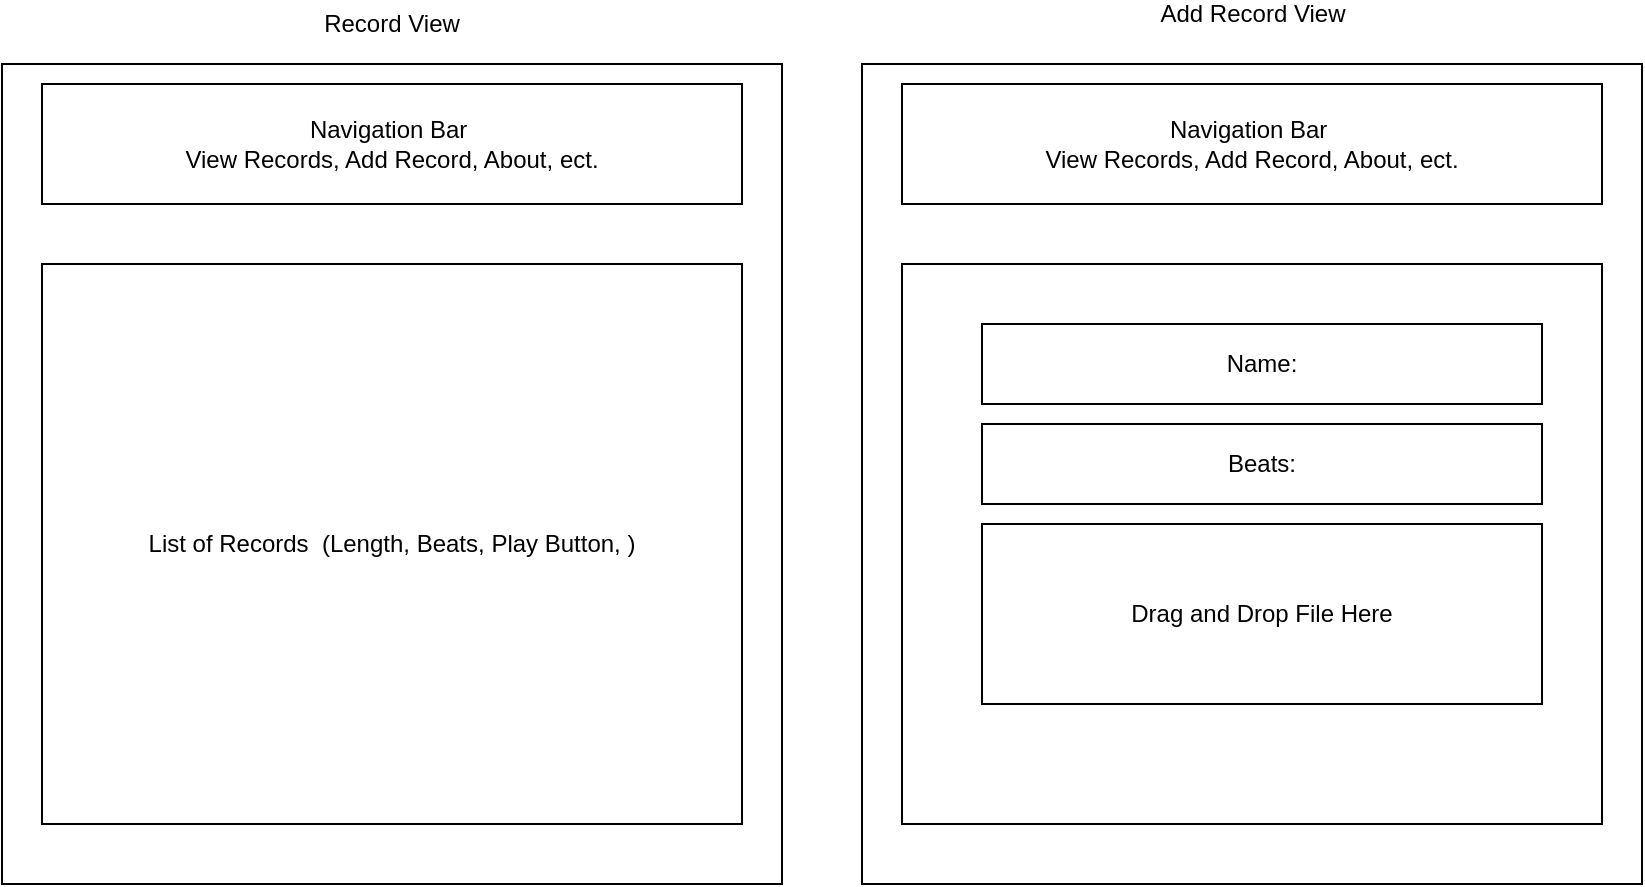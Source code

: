 <mxfile version="15.2.9" type="github">
  <diagram id="ZmAQSO5V6N5-Nyn3_5Sq" name="Page-1">
    <mxGraphModel dx="799" dy="535" grid="1" gridSize="10" guides="1" tooltips="1" connect="1" arrows="1" fold="1" page="1" pageScale="1" pageWidth="827" pageHeight="1169" math="0" shadow="0">
      <root>
        <mxCell id="0" />
        <mxCell id="1" parent="0" />
        <mxCell id="EbiFpbVrne4fElhvrxOh-2" value="" style="rounded=0;whiteSpace=wrap;html=1;" vertex="1" parent="1">
          <mxGeometry x="80" y="130" width="390" height="410" as="geometry" />
        </mxCell>
        <mxCell id="EbiFpbVrne4fElhvrxOh-3" value="Navigation Bar&amp;nbsp;&lt;br&gt;View Records, Add Record, About, ect." style="rounded=0;whiteSpace=wrap;html=1;" vertex="1" parent="1">
          <mxGeometry x="100" y="140" width="350" height="60" as="geometry" />
        </mxCell>
        <mxCell id="EbiFpbVrne4fElhvrxOh-5" value="List of Records &amp;nbsp;(Length, Beats, Play Button, )" style="rounded=0;whiteSpace=wrap;html=1;" vertex="1" parent="1">
          <mxGeometry x="100" y="230" width="350" height="280" as="geometry" />
        </mxCell>
        <mxCell id="EbiFpbVrne4fElhvrxOh-9" value="" style="rounded=0;whiteSpace=wrap;html=1;" vertex="1" parent="1">
          <mxGeometry x="510" y="130" width="390" height="410" as="geometry" />
        </mxCell>
        <mxCell id="EbiFpbVrne4fElhvrxOh-10" value="Navigation Bar&amp;nbsp;&lt;br&gt;View Records, Add Record, About, ect." style="rounded=0;whiteSpace=wrap;html=1;" vertex="1" parent="1">
          <mxGeometry x="530" y="140" width="350" height="60" as="geometry" />
        </mxCell>
        <mxCell id="EbiFpbVrne4fElhvrxOh-11" value="" style="rounded=0;whiteSpace=wrap;html=1;" vertex="1" parent="1">
          <mxGeometry x="530" y="230" width="350" height="280" as="geometry" />
        </mxCell>
        <mxCell id="EbiFpbVrne4fElhvrxOh-12" value="Name:" style="rounded=0;whiteSpace=wrap;html=1;" vertex="1" parent="1">
          <mxGeometry x="570" y="260" width="280" height="40" as="geometry" />
        </mxCell>
        <mxCell id="EbiFpbVrne4fElhvrxOh-13" value="Beats:" style="rounded=0;whiteSpace=wrap;html=1;" vertex="1" parent="1">
          <mxGeometry x="570" y="310" width="280" height="40" as="geometry" />
        </mxCell>
        <mxCell id="EbiFpbVrne4fElhvrxOh-14" value="Drag and Drop File Here" style="rounded=0;whiteSpace=wrap;html=1;" vertex="1" parent="1">
          <mxGeometry x="570" y="360" width="280" height="90" as="geometry" />
        </mxCell>
        <mxCell id="EbiFpbVrne4fElhvrxOh-15" value="Record View" style="text;html=1;strokeColor=none;fillColor=none;align=center;verticalAlign=middle;whiteSpace=wrap;rounded=0;" vertex="1" parent="1">
          <mxGeometry x="230" y="100" width="90" height="20" as="geometry" />
        </mxCell>
        <mxCell id="EbiFpbVrne4fElhvrxOh-16" value="Add Record View" style="text;html=1;strokeColor=none;fillColor=none;align=center;verticalAlign=middle;whiteSpace=wrap;rounded=0;" vertex="1" parent="1">
          <mxGeometry x="642.5" y="100" width="125" height="10" as="geometry" />
        </mxCell>
      </root>
    </mxGraphModel>
  </diagram>
</mxfile>
